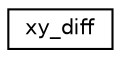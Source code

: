 digraph "Graphical Class Hierarchy"
{
 // LATEX_PDF_SIZE
  edge [fontname="Helvetica",fontsize="10",labelfontname="Helvetica",labelfontsize="10"];
  node [fontname="Helvetica",fontsize="10",shape=record];
  rankdir="LR";
  Node0 [label="xy_diff",height=0.2,width=0.4,color="black", fillcolor="white", style="filled",URL="$structxy__diff.html",tooltip=" "];
}
